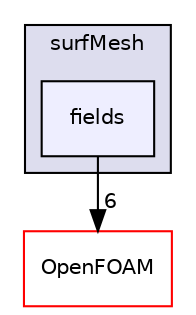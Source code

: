 digraph "src/surfMesh/surfMesh/fields" {
  bgcolor=transparent;
  compound=true
  node [ fontsize="10", fontname="Helvetica"];
  edge [ labelfontsize="10", labelfontname="Helvetica"];
  subgraph clusterdir_e8a93c077ed83521fb6f866085887369 {
    graph [ bgcolor="#ddddee", pencolor="black", label="surfMesh" fontname="Helvetica", fontsize="10", URL="dir_e8a93c077ed83521fb6f866085887369.html"]
  dir_9f47dcf18cd2dfd7cce0d87e8da857e6 [shape=box, label="fields", style="filled", fillcolor="#eeeeff", pencolor="black", URL="dir_9f47dcf18cd2dfd7cce0d87e8da857e6.html"];
  }
  dir_c5473ff19b20e6ec4dfe5c310b3778a8 [shape=box label="OpenFOAM" color="red" URL="dir_c5473ff19b20e6ec4dfe5c310b3778a8.html"];
  dir_9f47dcf18cd2dfd7cce0d87e8da857e6->dir_c5473ff19b20e6ec4dfe5c310b3778a8 [headlabel="6", labeldistance=1.5 headhref="dir_003648_002151.html"];
}
